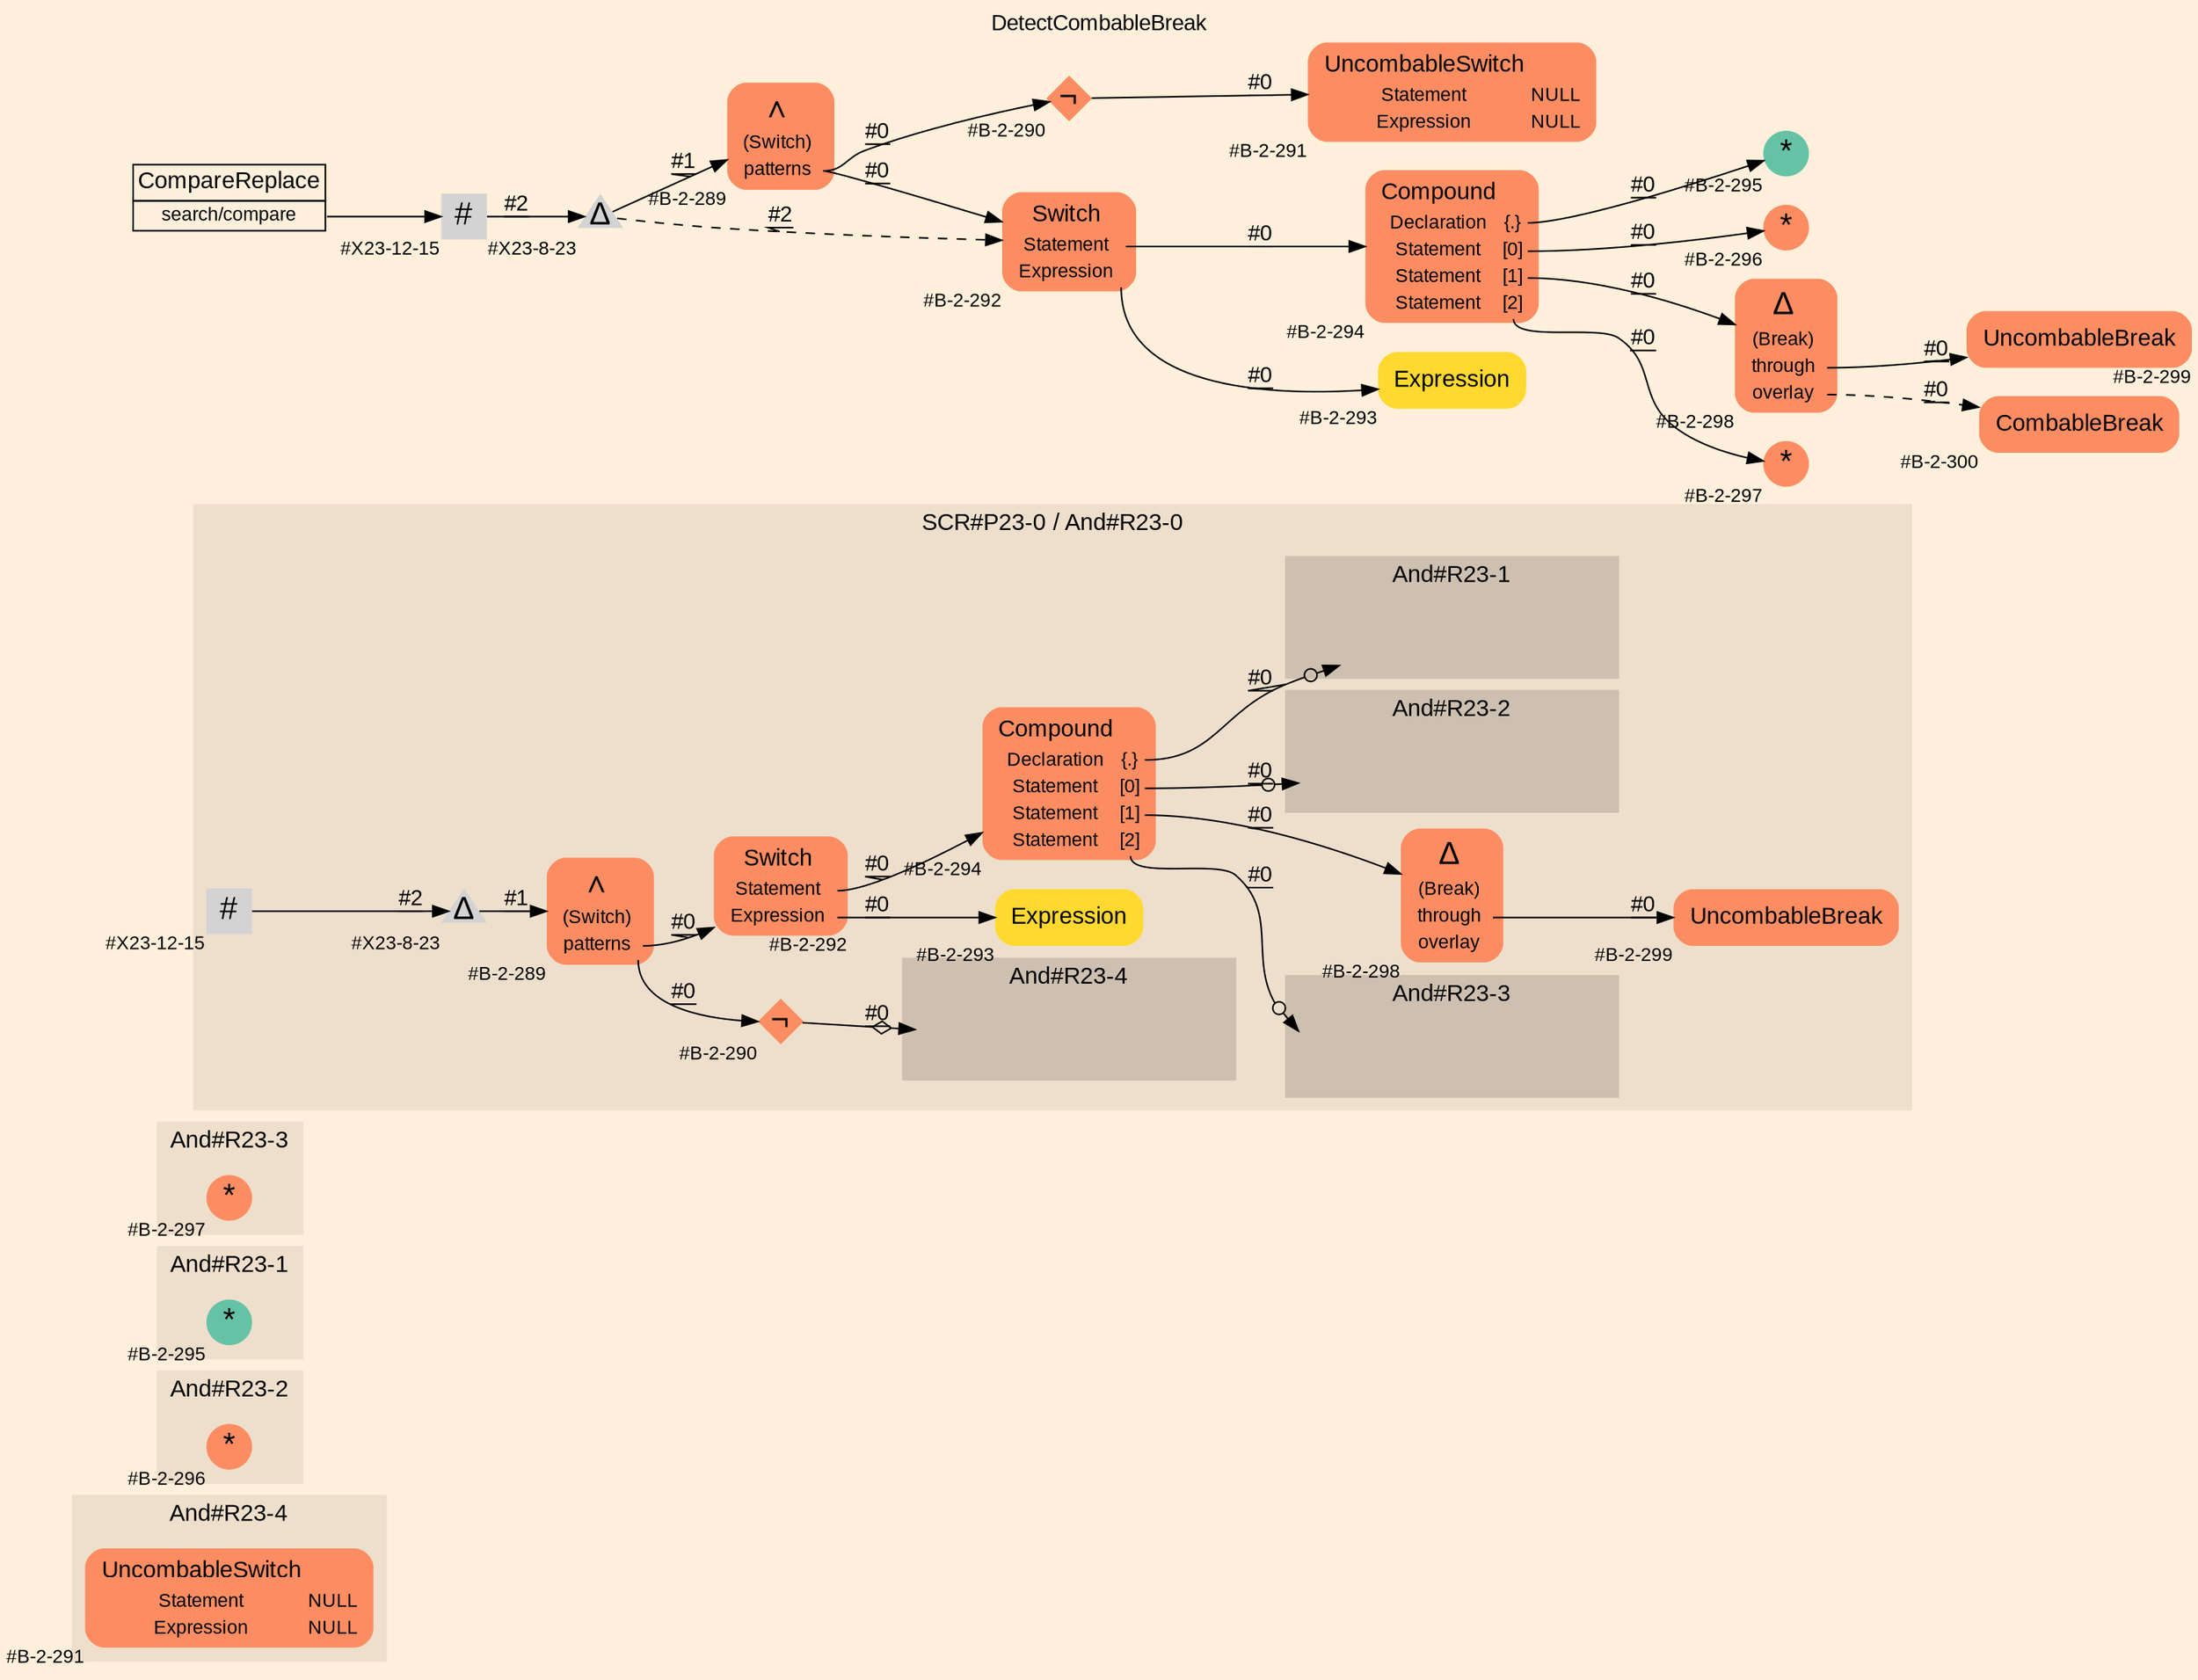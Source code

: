 digraph "DetectCombableBreak" {
label = "DetectCombableBreak"
labelloc = t
graph [
    rankdir = "LR"
    ranksep = 0.3
    bgcolor = antiquewhite1
    color = black
    fontcolor = black
    fontname = "Arial"
];
node [
    fontname = "Arial"
];
edge [
    fontname = "Arial"
];

// -------------------- figure And#R23-4 --------------------
// -------- region And#R23-4 ----------
subgraph "clusterAnd#R23-4" {
    label = "And#R23-4"
    style = "filled"
    color = antiquewhite2
    fontsize = "15"
    // -------- block And#R23-4/#B-2-291 ----------
    "And#R23-4/#B-2-291" [
        shape = "plaintext"
        fillcolor = "/set28/2"
        xlabel = "#B-2-291"
        fontsize = "12"
        fontcolor = black
        label = <<TABLE BORDER="0" CELLBORDER="0" CELLSPACING="0">
         <TR><TD><FONT POINT-SIZE="15" COLOR="black">UncombableSwitch</FONT></TD></TR>
         <TR><TD><FONT POINT-SIZE="12" COLOR="black">Statement</FONT></TD><TD PORT="port0"><FONT POINT-SIZE="12" COLOR="black">NULL</FONT></TD></TR>
         <TR><TD><FONT POINT-SIZE="12" COLOR="black">Expression</FONT></TD><TD PORT="port1"><FONT POINT-SIZE="12" COLOR="black">NULL</FONT></TD></TR>
        </TABLE>>
        style = "rounded,filled"
    ];
    
}


// -------------------- figure And#R23-2 --------------------
// -------- region And#R23-2 ----------
subgraph "clusterAnd#R23-2" {
    label = "And#R23-2"
    style = "filled"
    color = antiquewhite2
    fontsize = "15"
    // -------- block And#R23-2/#B-2-296 ----------
    "And#R23-2/#B-2-296" [
        shape = "circle"
        fillcolor = "/set28/2"
        xlabel = "#B-2-296"
        fontsize = "12"
        fontcolor = black
        label = <<FONT POINT-SIZE="20" COLOR="black">*</FONT>>
        style = "filled"
        penwidth = 0.0
        fixedsize = true
        width = 0.4
        height = 0.4
    ];
    
}


// -------------------- figure And#R23-1 --------------------
// -------- region And#R23-1 ----------
subgraph "clusterAnd#R23-1" {
    label = "And#R23-1"
    style = "filled"
    color = antiquewhite2
    fontsize = "15"
    // -------- block And#R23-1/#B-2-295 ----------
    "And#R23-1/#B-2-295" [
        shape = "circle"
        fillcolor = "/set28/1"
        xlabel = "#B-2-295"
        fontsize = "12"
        fontcolor = black
        label = <<FONT POINT-SIZE="20" COLOR="black">*</FONT>>
        style = "filled"
        penwidth = 0.0
        fixedsize = true
        width = 0.4
        height = 0.4
    ];
    
}


// -------------------- figure And#R23-3 --------------------
// -------- region And#R23-3 ----------
subgraph "clusterAnd#R23-3" {
    label = "And#R23-3"
    style = "filled"
    color = antiquewhite2
    fontsize = "15"
    // -------- block And#R23-3/#B-2-297 ----------
    "And#R23-3/#B-2-297" [
        shape = "circle"
        fillcolor = "/set28/2"
        xlabel = "#B-2-297"
        fontsize = "12"
        fontcolor = black
        label = <<FONT POINT-SIZE="20" COLOR="black">*</FONT>>
        style = "filled"
        penwidth = 0.0
        fixedsize = true
        width = 0.4
        height = 0.4
    ];
    
}


// -------------------- figure And#R23-0 --------------------
// -------- region And#R23-0 ----------
subgraph "clusterAnd#R23-0" {
    label = "SCR#P23-0 / And#R23-0"
    style = "filled"
    color = antiquewhite2
    fontsize = "15"
    // -------- block And#R23-0/#B-2-293 ----------
    "And#R23-0/#B-2-293" [
        shape = "plaintext"
        fillcolor = "/set28/6"
        xlabel = "#B-2-293"
        fontsize = "12"
        fontcolor = black
        label = <<TABLE BORDER="0" CELLBORDER="0" CELLSPACING="0">
         <TR><TD><FONT POINT-SIZE="15" COLOR="black">Expression</FONT></TD></TR>
        </TABLE>>
        style = "rounded,filled"
    ];
    
    // -------- block And#R23-0/#B-2-299 ----------
    "And#R23-0/#B-2-299" [
        shape = "plaintext"
        fillcolor = "/set28/2"
        xlabel = "#B-2-299"
        fontsize = "12"
        fontcolor = black
        label = <<TABLE BORDER="0" CELLBORDER="0" CELLSPACING="0">
         <TR><TD><FONT POINT-SIZE="15" COLOR="black">UncombableBreak</FONT></TD></TR>
        </TABLE>>
        style = "rounded,filled"
    ];
    
    // -------- block And#R23-0/#X23-12-15 ----------
    "And#R23-0/#X23-12-15" [
        shape = "square"
        xlabel = "#X23-12-15"
        fontsize = "12"
        fontcolor = black
        label = <<FONT POINT-SIZE="20" COLOR="black">#</FONT>>
        style = "filled"
        penwidth = 0.0
        fixedsize = true
        width = 0.4
        height = 0.4
    ];
    
    // -------- block And#R23-0/#B-2-290 ----------
    "And#R23-0/#B-2-290" [
        shape = "diamond"
        fillcolor = "/set28/2"
        xlabel = "#B-2-290"
        fontsize = "12"
        fontcolor = black
        label = <<FONT POINT-SIZE="20" COLOR="black">¬</FONT>>
        style = "filled"
        penwidth = 0.0
        fixedsize = true
        width = 0.4
        height = 0.4
    ];
    
    // -------- block And#R23-0/#B-2-292 ----------
    "And#R23-0/#B-2-292" [
        shape = "plaintext"
        fillcolor = "/set28/2"
        xlabel = "#B-2-292"
        fontsize = "12"
        fontcolor = black
        label = <<TABLE BORDER="0" CELLBORDER="0" CELLSPACING="0">
         <TR><TD><FONT POINT-SIZE="15" COLOR="black">Switch</FONT></TD></TR>
         <TR><TD><FONT POINT-SIZE="12" COLOR="black">Statement</FONT></TD><TD PORT="port0"></TD></TR>
         <TR><TD><FONT POINT-SIZE="12" COLOR="black">Expression</FONT></TD><TD PORT="port1"></TD></TR>
        </TABLE>>
        style = "rounded,filled"
    ];
    
    // -------- block And#R23-0/#B-2-294 ----------
    "And#R23-0/#B-2-294" [
        shape = "plaintext"
        fillcolor = "/set28/2"
        xlabel = "#B-2-294"
        fontsize = "12"
        fontcolor = black
        label = <<TABLE BORDER="0" CELLBORDER="0" CELLSPACING="0">
         <TR><TD><FONT POINT-SIZE="15" COLOR="black">Compound</FONT></TD></TR>
         <TR><TD><FONT POINT-SIZE="12" COLOR="black">Declaration</FONT></TD><TD PORT="port0"><FONT POINT-SIZE="12" COLOR="black">{.}</FONT></TD></TR>
         <TR><TD><FONT POINT-SIZE="12" COLOR="black">Statement</FONT></TD><TD PORT="port1"><FONT POINT-SIZE="12" COLOR="black">[0]</FONT></TD></TR>
         <TR><TD><FONT POINT-SIZE="12" COLOR="black">Statement</FONT></TD><TD PORT="port2"><FONT POINT-SIZE="12" COLOR="black">[1]</FONT></TD></TR>
         <TR><TD><FONT POINT-SIZE="12" COLOR="black">Statement</FONT></TD><TD PORT="port3"><FONT POINT-SIZE="12" COLOR="black">[2]</FONT></TD></TR>
        </TABLE>>
        style = "rounded,filled"
    ];
    
    // -------- block And#R23-0/#B-2-298 ----------
    "And#R23-0/#B-2-298" [
        shape = "plaintext"
        fillcolor = "/set28/2"
        xlabel = "#B-2-298"
        fontsize = "12"
        fontcolor = black
        label = <<TABLE BORDER="0" CELLBORDER="0" CELLSPACING="0">
         <TR><TD><FONT POINT-SIZE="20" COLOR="black">Δ</FONT></TD></TR>
         <TR><TD><FONT POINT-SIZE="12" COLOR="black">(Break)</FONT></TD><TD PORT="port0"></TD></TR>
         <TR><TD><FONT POINT-SIZE="12" COLOR="black">through</FONT></TD><TD PORT="port1"></TD></TR>
         <TR><TD><FONT POINT-SIZE="12" COLOR="black">overlay</FONT></TD><TD PORT="port2"></TD></TR>
        </TABLE>>
        style = "rounded,filled"
    ];
    
    // -------- block And#R23-0/#X23-8-23 ----------
    "And#R23-0/#X23-8-23" [
        shape = "triangle"
        xlabel = "#X23-8-23"
        fontsize = "12"
        fontcolor = black
        label = <<FONT POINT-SIZE="20" COLOR="black">Δ</FONT>>
        style = "filled"
        penwidth = 0.0
        fixedsize = true
        width = 0.4
        height = 0.4
    ];
    
    // -------- block And#R23-0/#B-2-289 ----------
    "And#R23-0/#B-2-289" [
        shape = "plaintext"
        fillcolor = "/set28/2"
        xlabel = "#B-2-289"
        fontsize = "12"
        fontcolor = black
        label = <<TABLE BORDER="0" CELLBORDER="0" CELLSPACING="0">
         <TR><TD><FONT POINT-SIZE="20" COLOR="black">∧</FONT></TD></TR>
         <TR><TD><FONT POINT-SIZE="12" COLOR="black">(Switch)</FONT></TD><TD PORT="port0"></TD></TR>
         <TR><TD><FONT POINT-SIZE="12" COLOR="black">patterns</FONT></TD><TD PORT="port1"></TD></TR>
        </TABLE>>
        style = "rounded,filled"
    ];
    
    // -------- region And#R23-0/And#R23-1 ----------
    subgraph "clusterAnd#R23-0/And#R23-1" {
        label = "And#R23-1"
        style = "filled"
        color = antiquewhite3
        fontsize = "15"
        // -------- block And#R23-0/And#R23-1/#B-2-295 ----------
        "And#R23-0/And#R23-1/#B-2-295" [
            shape = "none"
            fillcolor = "/set28/1"
            xlabel = "#B-2-295"
            fontsize = "12"
            fontcolor = black
            style = "invisible"
        ];
        
    }
    
    // -------- region And#R23-0/And#R23-2 ----------
    subgraph "clusterAnd#R23-0/And#R23-2" {
        label = "And#R23-2"
        style = "filled"
        color = antiquewhite3
        fontsize = "15"
        // -------- block And#R23-0/And#R23-2/#B-2-296 ----------
        "And#R23-0/And#R23-2/#B-2-296" [
            shape = "none"
            fillcolor = "/set28/2"
            xlabel = "#B-2-296"
            fontsize = "12"
            fontcolor = black
            style = "invisible"
        ];
        
    }
    
    // -------- region And#R23-0/And#R23-3 ----------
    subgraph "clusterAnd#R23-0/And#R23-3" {
        label = "And#R23-3"
        style = "filled"
        color = antiquewhite3
        fontsize = "15"
        // -------- block And#R23-0/And#R23-3/#B-2-297 ----------
        "And#R23-0/And#R23-3/#B-2-297" [
            shape = "none"
            fillcolor = "/set28/2"
            xlabel = "#B-2-297"
            fontsize = "12"
            fontcolor = black
            style = "invisible"
        ];
        
    }
    
    // -------- region And#R23-0/And#R23-4 ----------
    subgraph "clusterAnd#R23-0/And#R23-4" {
        label = "And#R23-4"
        style = "filled"
        color = antiquewhite3
        fontsize = "15"
        // -------- block And#R23-0/And#R23-4/#B-2-291 ----------
        "And#R23-0/And#R23-4/#B-2-291" [
            shape = "none"
            fillcolor = "/set28/2"
            xlabel = "#B-2-291"
            fontsize = "12"
            fontcolor = black
            style = "invisible"
        ];
        
    }
    
}

"And#R23-0/#X23-12-15" -> "And#R23-0/#X23-8-23" [
    label = "#2"
    decorate = true
    color = black
    fontcolor = black
];

"And#R23-0/#B-2-290" -> "And#R23-0/And#R23-4/#B-2-291" [
    arrowhead="normalnoneodiamond"
    label = "#0"
    decorate = true
    color = black
    fontcolor = black
];

"And#R23-0/#B-2-292":port0 -> "And#R23-0/#B-2-294" [
    label = "#0"
    decorate = true
    color = black
    fontcolor = black
];

"And#R23-0/#B-2-292":port1 -> "And#R23-0/#B-2-293" [
    label = "#0"
    decorate = true
    color = black
    fontcolor = black
];

"And#R23-0/#B-2-294":port0 -> "And#R23-0/And#R23-1/#B-2-295" [
    arrowhead="normalnoneodot"
    label = "#0"
    decorate = true
    color = black
    fontcolor = black
];

"And#R23-0/#B-2-294":port1 -> "And#R23-0/And#R23-2/#B-2-296" [
    arrowhead="normalnoneodot"
    label = "#0"
    decorate = true
    color = black
    fontcolor = black
];

"And#R23-0/#B-2-294":port2 -> "And#R23-0/#B-2-298" [
    label = "#0"
    decorate = true
    color = black
    fontcolor = black
];

"And#R23-0/#B-2-294":port3 -> "And#R23-0/And#R23-3/#B-2-297" [
    arrowhead="normalnoneodot"
    label = "#0"
    decorate = true
    color = black
    fontcolor = black
];

"And#R23-0/#B-2-298":port1 -> "And#R23-0/#B-2-299" [
    label = "#0"
    decorate = true
    color = black
    fontcolor = black
];

"And#R23-0/#X23-8-23" -> "And#R23-0/#B-2-289" [
    label = "#1"
    decorate = true
    color = black
    fontcolor = black
];

"And#R23-0/#B-2-289":port1 -> "And#R23-0/#B-2-290" [
    label = "#0"
    decorate = true
    color = black
    fontcolor = black
];

"And#R23-0/#B-2-289":port1 -> "And#R23-0/#B-2-292" [
    label = "#0"
    decorate = true
    color = black
    fontcolor = black
];


// -------------------- transformation figure --------------------
// -------- block CR#X23-10-23 ----------
"CR#X23-10-23" [
    shape = "plaintext"
    fillcolor = antiquewhite1
    fontsize = "12"
    fontcolor = black
    label = <<TABLE BORDER="0" CELLBORDER="1" CELLSPACING="0">
     <TR><TD><FONT POINT-SIZE="15" COLOR="black">CompareReplace</FONT></TD></TR>
     <TR><TD PORT="port0"><FONT POINT-SIZE="12" COLOR="black">search/compare</FONT></TD></TR>
    </TABLE>>
    style = "filled"
    color = black
];

// -------- block #X23-12-15 ----------
"#X23-12-15" [
    shape = "square"
    xlabel = "#X23-12-15"
    fontsize = "12"
    fontcolor = black
    label = <<FONT POINT-SIZE="20" COLOR="black">#</FONT>>
    style = "filled"
    penwidth = 0.0
    fixedsize = true
    width = 0.4
    height = 0.4
];

// -------- block #X23-8-23 ----------
"#X23-8-23" [
    shape = "triangle"
    xlabel = "#X23-8-23"
    fontsize = "12"
    fontcolor = black
    label = <<FONT POINT-SIZE="20" COLOR="black">Δ</FONT>>
    style = "filled"
    penwidth = 0.0
    fixedsize = true
    width = 0.4
    height = 0.4
];

// -------- block #B-2-289 ----------
"#B-2-289" [
    shape = "plaintext"
    fillcolor = "/set28/2"
    xlabel = "#B-2-289"
    fontsize = "12"
    fontcolor = black
    label = <<TABLE BORDER="0" CELLBORDER="0" CELLSPACING="0">
     <TR><TD><FONT POINT-SIZE="20" COLOR="black">∧</FONT></TD></TR>
     <TR><TD><FONT POINT-SIZE="12" COLOR="black">(Switch)</FONT></TD><TD PORT="port0"></TD></TR>
     <TR><TD><FONT POINT-SIZE="12" COLOR="black">patterns</FONT></TD><TD PORT="port1"></TD></TR>
    </TABLE>>
    style = "rounded,filled"
];

// -------- block #B-2-290 ----------
"#B-2-290" [
    shape = "diamond"
    fillcolor = "/set28/2"
    xlabel = "#B-2-290"
    fontsize = "12"
    fontcolor = black
    label = <<FONT POINT-SIZE="20" COLOR="black">¬</FONT>>
    style = "filled"
    penwidth = 0.0
    fixedsize = true
    width = 0.4
    height = 0.4
];

// -------- block #B-2-291 ----------
"#B-2-291" [
    shape = "plaintext"
    fillcolor = "/set28/2"
    xlabel = "#B-2-291"
    fontsize = "12"
    fontcolor = black
    label = <<TABLE BORDER="0" CELLBORDER="0" CELLSPACING="0">
     <TR><TD><FONT POINT-SIZE="15" COLOR="black">UncombableSwitch</FONT></TD></TR>
     <TR><TD><FONT POINT-SIZE="12" COLOR="black">Statement</FONT></TD><TD PORT="port0"><FONT POINT-SIZE="12" COLOR="black">NULL</FONT></TD></TR>
     <TR><TD><FONT POINT-SIZE="12" COLOR="black">Expression</FONT></TD><TD PORT="port1"><FONT POINT-SIZE="12" COLOR="black">NULL</FONT></TD></TR>
    </TABLE>>
    style = "rounded,filled"
];

// -------- block #B-2-292 ----------
"#B-2-292" [
    shape = "plaintext"
    fillcolor = "/set28/2"
    xlabel = "#B-2-292"
    fontsize = "12"
    fontcolor = black
    label = <<TABLE BORDER="0" CELLBORDER="0" CELLSPACING="0">
     <TR><TD><FONT POINT-SIZE="15" COLOR="black">Switch</FONT></TD></TR>
     <TR><TD><FONT POINT-SIZE="12" COLOR="black">Statement</FONT></TD><TD PORT="port0"></TD></TR>
     <TR><TD><FONT POINT-SIZE="12" COLOR="black">Expression</FONT></TD><TD PORT="port1"></TD></TR>
    </TABLE>>
    style = "rounded,filled"
];

// -------- block #B-2-294 ----------
"#B-2-294" [
    shape = "plaintext"
    fillcolor = "/set28/2"
    xlabel = "#B-2-294"
    fontsize = "12"
    fontcolor = black
    label = <<TABLE BORDER="0" CELLBORDER="0" CELLSPACING="0">
     <TR><TD><FONT POINT-SIZE="15" COLOR="black">Compound</FONT></TD></TR>
     <TR><TD><FONT POINT-SIZE="12" COLOR="black">Declaration</FONT></TD><TD PORT="port0"><FONT POINT-SIZE="12" COLOR="black">{.}</FONT></TD></TR>
     <TR><TD><FONT POINT-SIZE="12" COLOR="black">Statement</FONT></TD><TD PORT="port1"><FONT POINT-SIZE="12" COLOR="black">[0]</FONT></TD></TR>
     <TR><TD><FONT POINT-SIZE="12" COLOR="black">Statement</FONT></TD><TD PORT="port2"><FONT POINT-SIZE="12" COLOR="black">[1]</FONT></TD></TR>
     <TR><TD><FONT POINT-SIZE="12" COLOR="black">Statement</FONT></TD><TD PORT="port3"><FONT POINT-SIZE="12" COLOR="black">[2]</FONT></TD></TR>
    </TABLE>>
    style = "rounded,filled"
];

// -------- block #B-2-295 ----------
"#B-2-295" [
    shape = "circle"
    fillcolor = "/set28/1"
    xlabel = "#B-2-295"
    fontsize = "12"
    fontcolor = black
    label = <<FONT POINT-SIZE="20" COLOR="black">*</FONT>>
    style = "filled"
    penwidth = 0.0
    fixedsize = true
    width = 0.4
    height = 0.4
];

// -------- block #B-2-296 ----------
"#B-2-296" [
    shape = "circle"
    fillcolor = "/set28/2"
    xlabel = "#B-2-296"
    fontsize = "12"
    fontcolor = black
    label = <<FONT POINT-SIZE="20" COLOR="black">*</FONT>>
    style = "filled"
    penwidth = 0.0
    fixedsize = true
    width = 0.4
    height = 0.4
];

// -------- block #B-2-298 ----------
"#B-2-298" [
    shape = "plaintext"
    fillcolor = "/set28/2"
    xlabel = "#B-2-298"
    fontsize = "12"
    fontcolor = black
    label = <<TABLE BORDER="0" CELLBORDER="0" CELLSPACING="0">
     <TR><TD><FONT POINT-SIZE="20" COLOR="black">Δ</FONT></TD></TR>
     <TR><TD><FONT POINT-SIZE="12" COLOR="black">(Break)</FONT></TD><TD PORT="port0"></TD></TR>
     <TR><TD><FONT POINT-SIZE="12" COLOR="black">through</FONT></TD><TD PORT="port1"></TD></TR>
     <TR><TD><FONT POINT-SIZE="12" COLOR="black">overlay</FONT></TD><TD PORT="port2"></TD></TR>
    </TABLE>>
    style = "rounded,filled"
];

// -------- block #B-2-299 ----------
"#B-2-299" [
    shape = "plaintext"
    fillcolor = "/set28/2"
    xlabel = "#B-2-299"
    fontsize = "12"
    fontcolor = black
    label = <<TABLE BORDER="0" CELLBORDER="0" CELLSPACING="0">
     <TR><TD><FONT POINT-SIZE="15" COLOR="black">UncombableBreak</FONT></TD></TR>
    </TABLE>>
    style = "rounded,filled"
];

// -------- block #B-2-300 ----------
"#B-2-300" [
    shape = "plaintext"
    fillcolor = "/set28/2"
    xlabel = "#B-2-300"
    fontsize = "12"
    fontcolor = black
    label = <<TABLE BORDER="0" CELLBORDER="0" CELLSPACING="0">
     <TR><TD><FONT POINT-SIZE="15" COLOR="black">CombableBreak</FONT></TD></TR>
    </TABLE>>
    style = "rounded,filled"
];

// -------- block #B-2-297 ----------
"#B-2-297" [
    shape = "circle"
    fillcolor = "/set28/2"
    xlabel = "#B-2-297"
    fontsize = "12"
    fontcolor = black
    label = <<FONT POINT-SIZE="20" COLOR="black">*</FONT>>
    style = "filled"
    penwidth = 0.0
    fixedsize = true
    width = 0.4
    height = 0.4
];

// -------- block #B-2-293 ----------
"#B-2-293" [
    shape = "plaintext"
    fillcolor = "/set28/6"
    xlabel = "#B-2-293"
    fontsize = "12"
    fontcolor = black
    label = <<TABLE BORDER="0" CELLBORDER="0" CELLSPACING="0">
     <TR><TD><FONT POINT-SIZE="15" COLOR="black">Expression</FONT></TD></TR>
    </TABLE>>
    style = "rounded,filled"
];

"CR#X23-10-23":port0 -> "#X23-12-15" [
    label = ""
    decorate = true
    color = black
    fontcolor = black
];

"#X23-12-15" -> "#X23-8-23" [
    label = "#2"
    decorate = true
    color = black
    fontcolor = black
];

"#X23-8-23" -> "#B-2-289" [
    label = "#1"
    decorate = true
    color = black
    fontcolor = black
];

"#X23-8-23" -> "#B-2-292" [
    style="dashed"
    label = "#2"
    decorate = true
    color = black
    fontcolor = black
];

"#B-2-289":port1 -> "#B-2-290" [
    label = "#0"
    decorate = true
    color = black
    fontcolor = black
];

"#B-2-289":port1 -> "#B-2-292" [
    label = "#0"
    decorate = true
    color = black
    fontcolor = black
];

"#B-2-290" -> "#B-2-291" [
    label = "#0"
    decorate = true
    color = black
    fontcolor = black
];

"#B-2-292":port0 -> "#B-2-294" [
    label = "#0"
    decorate = true
    color = black
    fontcolor = black
];

"#B-2-292":port1 -> "#B-2-293" [
    label = "#0"
    decorate = true
    color = black
    fontcolor = black
];

"#B-2-294":port0 -> "#B-2-295" [
    label = "#0"
    decorate = true
    color = black
    fontcolor = black
];

"#B-2-294":port1 -> "#B-2-296" [
    label = "#0"
    decorate = true
    color = black
    fontcolor = black
];

"#B-2-294":port2 -> "#B-2-298" [
    label = "#0"
    decorate = true
    color = black
    fontcolor = black
];

"#B-2-294":port3 -> "#B-2-297" [
    label = "#0"
    decorate = true
    color = black
    fontcolor = black
];

"#B-2-298":port1 -> "#B-2-299" [
    label = "#0"
    decorate = true
    color = black
    fontcolor = black
];

"#B-2-298":port2 -> "#B-2-300" [
    style="dashed"
    label = "#0"
    decorate = true
    color = black
    fontcolor = black
];


}
